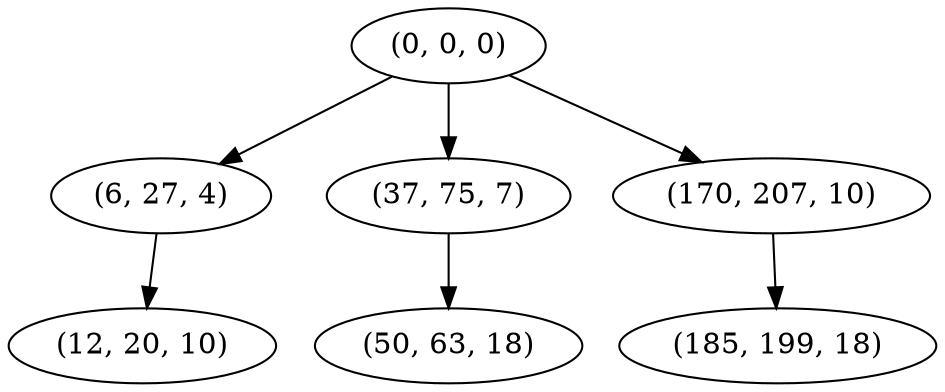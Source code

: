 digraph tree {
    "(0, 0, 0)";
    "(6, 27, 4)";
    "(12, 20, 10)";
    "(37, 75, 7)";
    "(50, 63, 18)";
    "(170, 207, 10)";
    "(185, 199, 18)";
    "(0, 0, 0)" -> "(6, 27, 4)";
    "(0, 0, 0)" -> "(37, 75, 7)";
    "(0, 0, 0)" -> "(170, 207, 10)";
    "(6, 27, 4)" -> "(12, 20, 10)";
    "(37, 75, 7)" -> "(50, 63, 18)";
    "(170, 207, 10)" -> "(185, 199, 18)";
}
